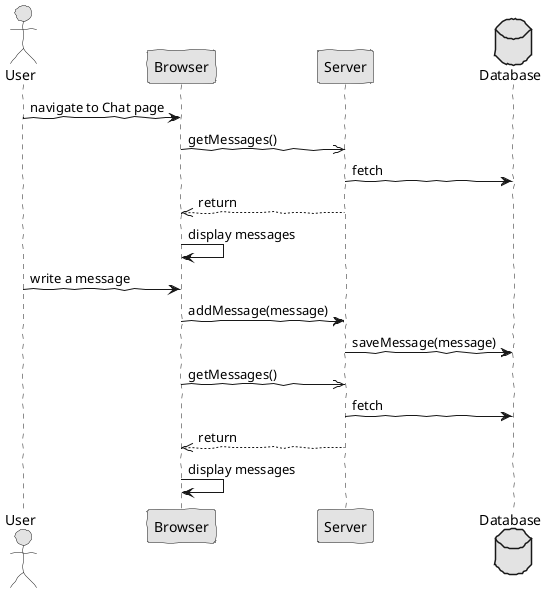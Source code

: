 @startuml  ssd.png
skinparam handwritten true
skinparam monochrome true
skinparam packageStyle rect
skinparam defaultFontName FG Virgil
skinparam shadowing false

actor User

User -> Browser : navigate to Chat page 
Browser ->> Server : getMessages()

database Database 

Server -> Database : fetch

Server -->> Browser : return

Browser -> Browser : display messages

User -> Browser : write a message

Browser -> Server : addMessage(message)

Server -> Database : saveMessage(message)

Browser ->> Server : getMessages()

Server -> Database : fetch

Server -->> Browser : return

Browser -> Browser : display messages

@enduml
